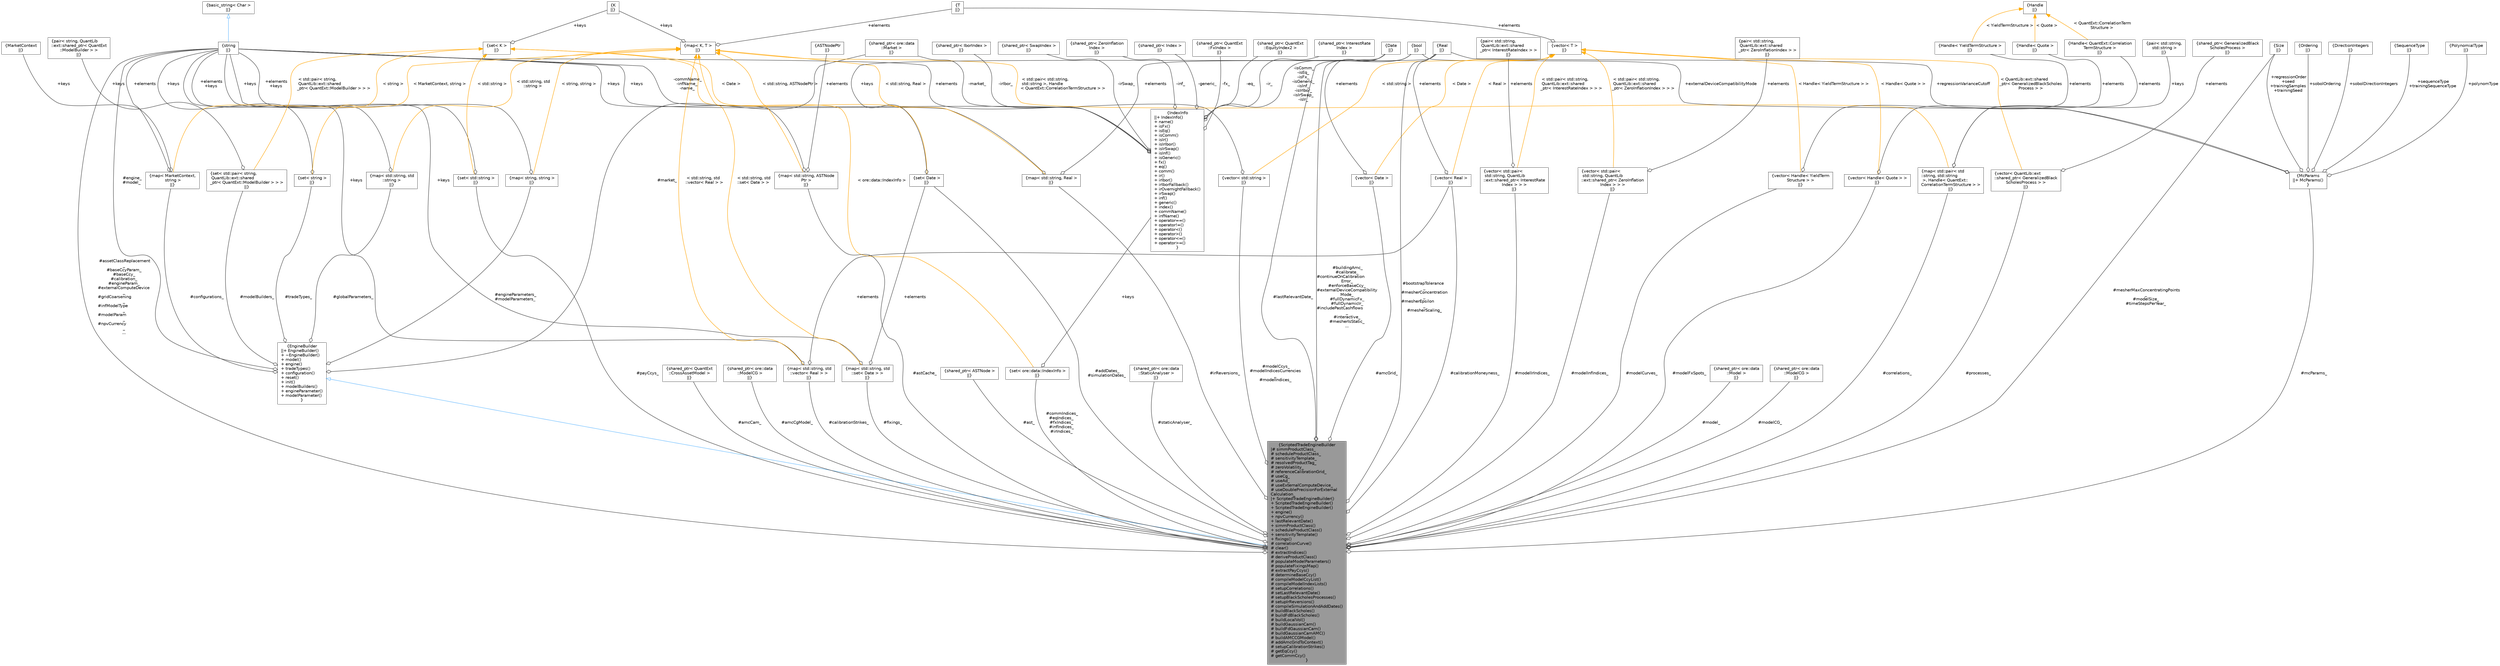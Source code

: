 digraph "ScriptedTradeEngineBuilder"
{
 // INTERACTIVE_SVG=YES
 // LATEX_PDF_SIZE
  bgcolor="transparent";
  edge [fontname=Helvetica,fontsize=10,labelfontname=Helvetica,labelfontsize=10];
  node [fontname=Helvetica,fontsize=10,shape=box,height=0.2,width=0.4];
  Node1 [label="{ScriptedTradeEngineBuilder\n|# simmProductClass_\l# scheduleProductClass_\l# sensitivityTemplate_\l# resolvedProductTag_\l# zeroVolatility_\l# referenceCalibrationGrid_\l# useCg_\l# useAd_\l# useExternalComputeDevice_\l# useDoublePrecisionForExternal\lCalculation_\l|+ ScriptedTradeEngineBuilder()\l+ ScriptedTradeEngineBuilder()\l+ ScriptedTradeEngineBuilder()\l+ engine()\l+ npvCurrency()\l+ lastRelevantDate()\l+ simmProductClass()\l+ scheduleProductClass()\l+ sensitivityTemplate()\l+ fixings()\l# correlationCurve()\l# clear()\l# extractIndices()\l# deriveProductClass()\l# populateModelParameters()\l# populateFixingsMap()\l# extractPayCcys()\l# determineBaseCcy()\l# compileModelCcyList()\l# compileModelIndexLists()\l# setupCorrelations()\l# setLastRelevantDate()\l# setupBlackScholesProcesses()\l# setupIrReversions()\l# compileSimulationAndAddDates()\l# buildBlackScholes()\l# buildFdBlackScholes()\l# buildLocalVol()\l# buildGaussianCam()\l# buildFdGaussianCam()\l# buildGaussianCamAMC()\l# buildAMCCGModel()\l# addAmcGridToContext()\l# setupCalibrationStrikes()\l# getEqCcy()\l# getCommCcy()\l}",height=0.2,width=0.4,color="gray40", fillcolor="grey60", style="filled", fontcolor="black",tooltip=" "];
  Node2 -> Node1 [dir="back",color="steelblue1",style="solid",arrowtail="onormal"];
  Node2 [label="{EngineBuilder\n||+ EngineBuilder()\l+ ~EngineBuilder()\l+ model()\l+ engine()\l+ tradeTypes()\l+ configuration()\l+ reset()\l+ init()\l+ modelBuilders()\l+ engineParameter()\l+ modelParameter()\l}",height=0.2,width=0.4,color="gray40", fillcolor="white", style="filled",URL="$classore_1_1data_1_1_engine_builder.html",tooltip="Base PricingEngine Builder class for a specific model and engine."];
  Node3 -> Node2 [color="grey25",style="solid",label=" #engine_\n#model_" ,arrowhead="odiamond"];
  Node3 [label="{string\n||}",height=0.2,width=0.4,color="gray40", fillcolor="white", style="filled",tooltip=" "];
  Node4 -> Node3 [dir="back",color="steelblue1",style="solid",arrowtail="onormal"];
  Node4 [label="{basic_string\< Char \>\n||}",height=0.2,width=0.4,color="gray40", fillcolor="white", style="filled",tooltip=" "];
  Node5 -> Node2 [color="grey25",style="solid",label=" #tradeTypes_" ,arrowhead="odiamond"];
  Node5 [label="{set\< string \>\n||}",height=0.2,width=0.4,color="gray40", fillcolor="white", style="filled",tooltip=" "];
  Node3 -> Node5 [color="grey25",style="solid",label=" +keys" ,arrowhead="odiamond"];
  Node6 -> Node5 [dir="back",color="orange",style="solid",label=" \< string \>" ];
  Node6 [label="{set\< K \>\n||}",height=0.2,width=0.4,color="gray40", fillcolor="white", style="filled",tooltip=" "];
  Node7 -> Node6 [color="grey25",style="solid",label=" +keys" ,arrowhead="odiamond"];
  Node7 [label="{K\n||}",height=0.2,width=0.4,color="gray40", fillcolor="white", style="filled",tooltip=" "];
  Node8 -> Node2 [color="grey25",style="solid",label=" #market_" ,arrowhead="odiamond"];
  Node8 [label="{shared_ptr\< ore::data\l::Market \>\n||}",height=0.2,width=0.4,color="gray40", fillcolor="white", style="filled",tooltip=" "];
  Node9 -> Node2 [color="grey25",style="solid",label=" #configurations_" ,arrowhead="odiamond"];
  Node9 [label="{map\< MarketContext,\l string \>\n||}",height=0.2,width=0.4,color="gray40", fillcolor="white", style="filled",tooltip=" "];
  Node10 -> Node9 [color="grey25",style="solid",label=" +keys" ,arrowhead="odiamond"];
  Node10 [label="{MarketContext\n||}",height=0.2,width=0.4,color="gray40", fillcolor="white", style="filled",tooltip=" "];
  Node3 -> Node9 [color="grey25",style="solid",label=" +elements" ,arrowhead="odiamond"];
  Node11 -> Node9 [dir="back",color="orange",style="solid",label=" \< MarketContext, string \>" ];
  Node11 [label="{map\< K, T \>\n||}",height=0.2,width=0.4,color="gray40", fillcolor="white", style="filled",tooltip=" "];
  Node7 -> Node11 [color="grey25",style="solid",label=" +keys" ,arrowhead="odiamond"];
  Node12 -> Node11 [color="grey25",style="solid",label=" +elements" ,arrowhead="odiamond"];
  Node12 [label="{T\n||}",height=0.2,width=0.4,color="gray40", fillcolor="white", style="filled",tooltip=" "];
  Node13 -> Node2 [color="grey25",style="solid",label=" #engineParameters_\n#modelParameters_" ,arrowhead="odiamond"];
  Node13 [label="{map\< string, string \>\n||}",height=0.2,width=0.4,color="gray40", fillcolor="white", style="filled",tooltip=" "];
  Node3 -> Node13 [color="grey25",style="solid",label=" +elements\n+keys" ,arrowhead="odiamond"];
  Node11 -> Node13 [dir="back",color="orange",style="solid",label=" \< string, string \>" ];
  Node14 -> Node2 [color="grey25",style="solid",label=" #globalParameters_" ,arrowhead="odiamond"];
  Node14 [label="{map\< std::string, std\l::string \>\n||}",height=0.2,width=0.4,color="gray40", fillcolor="white", style="filled",tooltip=" "];
  Node3 -> Node14 [color="grey25",style="solid",label=" +elements\n+keys" ,arrowhead="odiamond"];
  Node11 -> Node14 [dir="back",color="orange",style="solid",label=" \< std::string, std\l::string \>" ];
  Node15 -> Node2 [color="grey25",style="solid",label=" #modelBuilders_" ,arrowhead="odiamond"];
  Node15 [label="{set\< std::pair\< string,\l QuantLib::ext::shared\l_ptr\< QuantExt::ModelBuilder \> \> \>\n||}",height=0.2,width=0.4,color="gray40", fillcolor="white", style="filled",tooltip=" "];
  Node16 -> Node15 [color="grey25",style="solid",label=" +keys" ,arrowhead="odiamond"];
  Node16 [label="{pair\< string, QuantLib\l::ext::shared_ptr\< QuantExt\l::ModelBuilder \> \>\n||}",height=0.2,width=0.4,color="gray40", fillcolor="white", style="filled",tooltip=" "];
  Node6 -> Node15 [dir="back",color="orange",style="solid",label=" \< std::pair\< string,\l QuantLib::ext::shared\l_ptr\< QuantExt::ModelBuilder \> \> \>" ];
  Node17 -> Node1 [color="grey25",style="solid",label=" #buildingAmc_\n#calibrate_\n#continueOnCalibration\lError_\n#enforceBaseCcy_\n#externalDeviceCompatibility\lMode_\n#fullDynamicFx_\n#fullDynamicIr_\n#includePastCashflows\l_\n#interactive_\n#mesherIsStatic_\n..." ,arrowhead="odiamond"];
  Node17 [label="{bool\n||}",height=0.2,width=0.4,color="gray40", fillcolor="white", style="filled",URL="$classbool.html",tooltip=" "];
  Node18 -> Node1 [color="grey25",style="solid",label=" #amcCam_" ,arrowhead="odiamond"];
  Node18 [label="{shared_ptr\< QuantExt\l::CrossAssetModel \>\n||}",height=0.2,width=0.4,color="gray40", fillcolor="white", style="filled",tooltip=" "];
  Node19 -> Node1 [color="grey25",style="solid",label=" #amcCgModel_" ,arrowhead="odiamond"];
  Node19 [label="{shared_ptr\< ore::data\l::ModelCG \>\n||}",height=0.2,width=0.4,color="gray40", fillcolor="white", style="filled",tooltip=" "];
  Node20 -> Node1 [color="grey25",style="solid",label=" #amcGrid_" ,arrowhead="odiamond"];
  Node20 [label="{vector\< Date \>\n||}",height=0.2,width=0.4,color="gray40", fillcolor="white", style="filled",tooltip=" "];
  Node21 -> Node20 [color="grey25",style="solid",label=" +elements" ,arrowhead="odiamond"];
  Node21 [label="{Date\n||}",height=0.2,width=0.4,color="gray40", fillcolor="white", style="filled",tooltip=" "];
  Node22 -> Node20 [dir="back",color="orange",style="solid",label=" \< Date \>" ];
  Node22 [label="{vector\< T \>\n||}",height=0.2,width=0.4,color="gray40", fillcolor="white", style="filled",tooltip=" "];
  Node12 -> Node22 [color="grey25",style="solid",label=" +elements" ,arrowhead="odiamond"];
  Node23 -> Node1 [color="grey25",style="solid",label=" #astCache_" ,arrowhead="odiamond"];
  Node23 [label="{map\< std::string, ASTNode\lPtr \>\n||}",height=0.2,width=0.4,color="gray40", fillcolor="white", style="filled",tooltip=" "];
  Node3 -> Node23 [color="grey25",style="solid",label=" +keys" ,arrowhead="odiamond"];
  Node24 -> Node23 [color="grey25",style="solid",label=" +elements" ,arrowhead="odiamond"];
  Node24 [label="{ASTNodePtr\n||}",height=0.2,width=0.4,color="gray40", fillcolor="white", style="filled",tooltip=" "];
  Node11 -> Node23 [dir="back",color="orange",style="solid",label=" \< std::string, ASTNodePtr \>" ];
  Node25 -> Node1 [color="grey25",style="solid",label=" #ast_" ,arrowhead="odiamond"];
  Node25 [label="{shared_ptr\< ASTNode \>\n||}",height=0.2,width=0.4,color="gray40", fillcolor="white", style="filled",tooltip=" "];
  Node3 -> Node1 [color="grey25",style="solid",label=" #assetClassReplacement\l_\n#baseCcyParam_\n#baseCcy_\n#calibration_\n#engineParam_\n#externalComputeDevice\l_\n#gridCoarsening\l_\n#infModelType\l_\n#modelParam\l_\n#npvCurrency\l_\n..." ,arrowhead="odiamond"];
  Node21 -> Node1 [color="grey25",style="solid",label=" #lastRelevantDate_" ,arrowhead="odiamond"];
  Node26 -> Node1 [color="grey25",style="solid",label=" #fixings_" ,arrowhead="odiamond"];
  Node26 [label="{map\< std::string, std\l::set\< Date \> \>\n||}",height=0.2,width=0.4,color="gray40", fillcolor="white", style="filled",tooltip=" "];
  Node3 -> Node26 [color="grey25",style="solid",label=" +keys" ,arrowhead="odiamond"];
  Node27 -> Node26 [color="grey25",style="solid",label=" +elements" ,arrowhead="odiamond"];
  Node27 [label="{set\< Date \>\n||}",height=0.2,width=0.4,color="gray40", fillcolor="white", style="filled",tooltip=" "];
  Node21 -> Node27 [color="grey25",style="solid",label=" +keys" ,arrowhead="odiamond"];
  Node6 -> Node27 [dir="back",color="orange",style="solid",label=" \< Date \>" ];
  Node11 -> Node26 [dir="back",color="orange",style="solid",label=" \< std::string, std\l::set\< Date \> \>" ];
  Node28 -> Node1 [color="grey25",style="solid",label=" #staticAnalyser_" ,arrowhead="odiamond"];
  Node28 [label="{shared_ptr\< ore::data\l::StaticAnalyser \>\n||}",height=0.2,width=0.4,color="gray40", fillcolor="white", style="filled",tooltip=" "];
  Node29 -> Node1 [color="grey25",style="solid",label=" #commIndices_\n#eqIndices_\n#fxIndices_\n#infIndices_\n#irIndices_" ,arrowhead="odiamond"];
  Node29 [label="{set\< ore::data::IndexInfo \>\n||}",height=0.2,width=0.4,color="gray40", fillcolor="white", style="filled",tooltip=" "];
  Node30 -> Node29 [color="grey25",style="solid",label=" +keys" ,arrowhead="odiamond"];
  Node30 [label="{IndexInfo\n||+ IndexInfo()\l+ name()\l+ isFx()\l+ isEq()\l+ isComm()\l+ isIr()\l+ isIrIbor()\l+ isIrSwap()\l+ isInf()\l+ isGeneric()\l+ fx()\l+ eq()\l+ comm()\l+ ir()\l+ irIbor()\l+ irIborFallback()\l+ irOvernightFallback()\l+ irSwap()\l+ inf()\l+ generic()\l+ index()\l+ commName()\l+ infName()\l+ operator==()\l+ operator!=()\l+ operator\<()\l+ operator\>()\l+ operator\<=()\l+ operator\>=()\l}",height=0.2,width=0.4,color="gray40", fillcolor="white", style="filled",URL="$classore_1_1data_1_1_index_info.html",tooltip=" "];
  Node3 -> Node30 [color="grey25",style="solid",label=" -commName_\n-infName_\n-name_" ,arrowhead="odiamond"];
  Node8 -> Node30 [color="grey25",style="solid",label=" -market_" ,arrowhead="odiamond"];
  Node17 -> Node30 [color="grey25",style="solid",label=" -isComm_\n-isEq_\n-isFx_\n-isGeneric_\n-isInf_\n-isIrIbor_\n-isIrSwap_\n-isIr_" ,arrowhead="odiamond"];
  Node31 -> Node30 [color="grey25",style="solid",label=" -fx_" ,arrowhead="odiamond"];
  Node31 [label="{shared_ptr\< QuantExt\l::FxIndex \>\n||}",height=0.2,width=0.4,color="gray40", fillcolor="white", style="filled",tooltip=" "];
  Node32 -> Node30 [color="grey25",style="solid",label=" -eq_" ,arrowhead="odiamond"];
  Node32 [label="{shared_ptr\< QuantExt\l::EquityIndex2 \>\n||}",height=0.2,width=0.4,color="gray40", fillcolor="white", style="filled",tooltip=" "];
  Node33 -> Node30 [color="grey25",style="solid",label=" -ir_" ,arrowhead="odiamond"];
  Node33 [label="{shared_ptr\< InterestRate\lIndex \>\n||}",height=0.2,width=0.4,color="gray40", fillcolor="white", style="filled",tooltip=" "];
  Node34 -> Node30 [color="grey25",style="solid",label=" -irIbor_" ,arrowhead="odiamond"];
  Node34 [label="{shared_ptr\< IborIndex \>\n||}",height=0.2,width=0.4,color="gray40", fillcolor="white", style="filled",tooltip=" "];
  Node35 -> Node30 [color="grey25",style="solid",label=" -irSwap_" ,arrowhead="odiamond"];
  Node35 [label="{shared_ptr\< SwapIndex \>\n||}",height=0.2,width=0.4,color="gray40", fillcolor="white", style="filled",tooltip=" "];
  Node36 -> Node30 [color="grey25",style="solid",label=" -inf_" ,arrowhead="odiamond"];
  Node36 [label="{shared_ptr\< ZeroInflation\lIndex \>\n||}",height=0.2,width=0.4,color="gray40", fillcolor="white", style="filled",tooltip=" "];
  Node37 -> Node30 [color="grey25",style="solid",label=" -generic_" ,arrowhead="odiamond"];
  Node37 [label="{shared_ptr\< Index \>\n||}",height=0.2,width=0.4,color="gray40", fillcolor="white", style="filled",tooltip=" "];
  Node6 -> Node29 [dir="back",color="orange",style="solid",label=" \< ore::data::IndexInfo \>" ];
  Node38 -> Node1 [color="grey25",style="solid",label=" #payCcys_" ,arrowhead="odiamond"];
  Node38 [label="{set\< std::string \>\n||}",height=0.2,width=0.4,color="gray40", fillcolor="white", style="filled",tooltip=" "];
  Node3 -> Node38 [color="grey25",style="solid",label=" +keys" ,arrowhead="odiamond"];
  Node6 -> Node38 [dir="back",color="orange",style="solid",label=" \< std::string \>" ];
  Node39 -> Node1 [color="grey25",style="solid",label=" #modelCcys_\n#modelIndicesCurrencies\l_\n#modelIndices_" ,arrowhead="odiamond"];
  Node39 [label="{vector\< std::string \>\n||}",height=0.2,width=0.4,color="gray40", fillcolor="white", style="filled",tooltip=" "];
  Node3 -> Node39 [color="grey25",style="solid",label=" +elements" ,arrowhead="odiamond"];
  Node22 -> Node39 [dir="back",color="orange",style="solid",label=" \< std::string \>" ];
  Node40 -> Node1 [color="grey25",style="solid",label=" #modelCurves_" ,arrowhead="odiamond"];
  Node40 [label="{vector\< Handle\< YieldTerm\lStructure \> \>\n||}",height=0.2,width=0.4,color="gray40", fillcolor="white", style="filled",tooltip=" "];
  Node41 -> Node40 [color="grey25",style="solid",label=" +elements" ,arrowhead="odiamond"];
  Node41 [label="{Handle\< YieldTermStructure \>\n||}",height=0.2,width=0.4,color="gray40", fillcolor="white", style="filled",tooltip=" "];
  Node42 -> Node41 [dir="back",color="orange",style="solid",label=" \< YieldTermStructure \>" ];
  Node42 [label="{Handle\n||}",height=0.2,width=0.4,color="gray40", fillcolor="white", style="filled",tooltip=" "];
  Node22 -> Node40 [dir="back",color="orange",style="solid",label=" \< Handle\< YieldTermStructure \> \>" ];
  Node43 -> Node1 [color="grey25",style="solid",label=" #modelFxSpots_" ,arrowhead="odiamond"];
  Node43 [label="{vector\< Handle\< Quote \> \>\n||}",height=0.2,width=0.4,color="gray40", fillcolor="white", style="filled",tooltip=" "];
  Node44 -> Node43 [color="grey25",style="solid",label=" +elements" ,arrowhead="odiamond"];
  Node44 [label="{Handle\< Quote \>\n||}",height=0.2,width=0.4,color="gray40", fillcolor="white", style="filled",tooltip=" "];
  Node42 -> Node44 [dir="back",color="orange",style="solid",label=" \< Quote \>" ];
  Node22 -> Node43 [dir="back",color="orange",style="solid",label=" \< Handle\< Quote \> \>" ];
  Node45 -> Node1 [color="grey25",style="solid",label=" #modelIrIndices_" ,arrowhead="odiamond"];
  Node45 [label="{vector\< std::pair\<\l std::string, QuantLib\l::ext::shared_ptr\< InterestRate\lIndex \> \> \>\n||}",height=0.2,width=0.4,color="gray40", fillcolor="white", style="filled",tooltip=" "];
  Node46 -> Node45 [color="grey25",style="solid",label=" +elements" ,arrowhead="odiamond"];
  Node46 [label="{pair\< std::string,\l QuantLib::ext::shared\l_ptr\< InterestRateIndex \> \>\n||}",height=0.2,width=0.4,color="gray40", fillcolor="white", style="filled",tooltip=" "];
  Node22 -> Node45 [dir="back",color="orange",style="solid",label=" \< std::pair\< std::string,\l QuantLib::ext::shared\l_ptr\< InterestRateIndex \> \> \>" ];
  Node47 -> Node1 [color="grey25",style="solid",label=" #modelInfIndices_" ,arrowhead="odiamond"];
  Node47 [label="{vector\< std::pair\<\l std::string, QuantLib\l::ext::shared_ptr\< ZeroInflation\lIndex \> \> \>\n||}",height=0.2,width=0.4,color="gray40", fillcolor="white", style="filled",tooltip=" "];
  Node48 -> Node47 [color="grey25",style="solid",label=" +elements" ,arrowhead="odiamond"];
  Node48 [label="{pair\< std::string,\l QuantLib::ext::shared\l_ptr\< ZeroInflationIndex \> \>\n||}",height=0.2,width=0.4,color="gray40", fillcolor="white", style="filled",tooltip=" "];
  Node22 -> Node47 [dir="back",color="orange",style="solid",label=" \< std::pair\< std::string,\l QuantLib::ext::shared\l_ptr\< ZeroInflationIndex \> \> \>" ];
  Node49 -> Node1 [color="grey25",style="solid",label=" #correlations_" ,arrowhead="odiamond"];
  Node49 [label="{map\< std::pair\< std\l::string, std::string\l \>, Handle\< QuantExt::\lCorrelationTermStructure \> \>\n||}",height=0.2,width=0.4,color="gray40", fillcolor="white", style="filled",tooltip=" "];
  Node50 -> Node49 [color="grey25",style="solid",label=" +keys" ,arrowhead="odiamond"];
  Node50 [label="{pair\< std::string,\l std::string \>\n||}",height=0.2,width=0.4,color="gray40", fillcolor="white", style="filled",tooltip=" "];
  Node51 -> Node49 [color="grey25",style="solid",label=" +elements" ,arrowhead="odiamond"];
  Node51 [label="{Handle\< QuantExt::Correlation\lTermStructure \>\n||}",height=0.2,width=0.4,color="gray40", fillcolor="white", style="filled",tooltip=" "];
  Node42 -> Node51 [dir="back",color="orange",style="solid",label=" \< QuantExt::CorrelationTerm\lStructure \>" ];
  Node11 -> Node49 [dir="back",color="orange",style="solid",label=" \< std::pair\< std::string,\l std::string \>, Handle\l\< QuantExt::CorrelationTermStructure \> \>" ];
  Node52 -> Node1 [color="grey25",style="solid",label=" #processes_" ,arrowhead="odiamond"];
  Node52 [label="{vector\< QuantLib::ext\l::shared_ptr\< GeneralizedBlack\lScholesProcess \> \>\n||}",height=0.2,width=0.4,color="gray40", fillcolor="white", style="filled",tooltip=" "];
  Node53 -> Node52 [color="grey25",style="solid",label=" +elements" ,arrowhead="odiamond"];
  Node53 [label="{shared_ptr\< GeneralizedBlack\lScholesProcess \>\n||}",height=0.2,width=0.4,color="gray40", fillcolor="white", style="filled",tooltip=" "];
  Node22 -> Node52 [dir="back",color="orange",style="solid",label=" \< QuantLib::ext::shared\l_ptr\< GeneralizedBlackScholes\lProcess \> \>" ];
  Node54 -> Node1 [color="grey25",style="solid",label=" #irReversions_" ,arrowhead="odiamond"];
  Node54 [label="{map\< std::string, Real \>\n||}",height=0.2,width=0.4,color="gray40", fillcolor="white", style="filled",tooltip=" "];
  Node3 -> Node54 [color="grey25",style="solid",label=" +keys" ,arrowhead="odiamond"];
  Node55 -> Node54 [color="grey25",style="solid",label=" +elements" ,arrowhead="odiamond"];
  Node55 [label="{Real\n||}",height=0.2,width=0.4,color="gray40", fillcolor="white", style="filled",tooltip=" "];
  Node11 -> Node54 [dir="back",color="orange",style="solid",label=" \< std::string, Real \>" ];
  Node27 -> Node1 [color="grey25",style="solid",label=" #addDates_\n#simulationDates_" ,arrowhead="odiamond"];
  Node56 -> Node1 [color="grey25",style="solid",label=" #model_" ,arrowhead="odiamond"];
  Node56 [label="{shared_ptr\< ore::data\l::Model \>\n||}",height=0.2,width=0.4,color="gray40", fillcolor="white", style="filled",tooltip=" "];
  Node57 -> Node1 [color="grey25",style="solid",label=" #modelCG_" ,arrowhead="odiamond"];
  Node57 [label="{shared_ptr\< ore::data\l::ModelCG \>\n||}",height=0.2,width=0.4,color="gray40", fillcolor="white", style="filled",tooltip=" "];
  Node58 -> Node1 [color="grey25",style="solid",label=" #calibrationStrikes_" ,arrowhead="odiamond"];
  Node58 [label="{map\< std::string, std\l::vector\< Real \> \>\n||}",height=0.2,width=0.4,color="gray40", fillcolor="white", style="filled",tooltip=" "];
  Node3 -> Node58 [color="grey25",style="solid",label=" +keys" ,arrowhead="odiamond"];
  Node59 -> Node58 [color="grey25",style="solid",label=" +elements" ,arrowhead="odiamond"];
  Node59 [label="{vector\< Real \>\n||}",height=0.2,width=0.4,color="gray40", fillcolor="white", style="filled",tooltip=" "];
  Node55 -> Node59 [color="grey25",style="solid",label=" +elements" ,arrowhead="odiamond"];
  Node22 -> Node59 [dir="back",color="orange",style="solid",label=" \< Real \>" ];
  Node11 -> Node58 [dir="back",color="orange",style="solid",label=" \< std::string, std\l::vector\< Real \> \>" ];
  Node60 -> Node1 [color="grey25",style="solid",label=" #mesherMaxConcentratingPoints\l_\n#modelSize_\n#timeStepsPerYear_" ,arrowhead="odiamond"];
  Node60 [label="{Size\n||}",height=0.2,width=0.4,color="gray40", fillcolor="white", style="filled",tooltip=" "];
  Node61 -> Node1 [color="grey25",style="solid",label=" #mcParams_" ,arrowhead="odiamond"];
  Node61 [label="{McParams\n||+ McParams()\l}",height=0.2,width=0.4,color="gray40", fillcolor="white", style="filled",URL="$structore_1_1data_1_1_model_1_1_mc_params.html",tooltip=" "];
  Node60 -> Node61 [color="grey25",style="solid",label=" +regressionOrder\n+seed\n+trainingSamples\n+trainingSeed" ,arrowhead="odiamond"];
  Node62 -> Node61 [color="grey25",style="solid",label=" +sequenceType\n+trainingSequenceType" ,arrowhead="odiamond"];
  Node62 [label="{SequenceType\n||}",height=0.2,width=0.4,color="gray40", fillcolor="white", style="filled",tooltip=" "];
  Node17 -> Node61 [color="grey25",style="solid",label=" +externalDeviceCompatibilityMode" ,arrowhead="odiamond"];
  Node63 -> Node61 [color="grey25",style="solid",label=" +polynomType" ,arrowhead="odiamond"];
  Node63 [label="{PolynomialType\n||}",height=0.2,width=0.4,color="gray40", fillcolor="white", style="filled",tooltip=" "];
  Node64 -> Node61 [color="grey25",style="solid",label=" +sobolOrdering" ,arrowhead="odiamond"];
  Node64 [label="{Ordering\n||}",height=0.2,width=0.4,color="gray40", fillcolor="white", style="filled",tooltip=" "];
  Node65 -> Node61 [color="grey25",style="solid",label=" +sobolDirectionIntegers" ,arrowhead="odiamond"];
  Node65 [label="{DirectionIntegers\n||}",height=0.2,width=0.4,color="gray40", fillcolor="white", style="filled",tooltip=" "];
  Node55 -> Node61 [color="grey25",style="solid",label=" +regressionVarianceCutoff" ,arrowhead="odiamond"];
  Node59 -> Node1 [color="grey25",style="solid",label=" #calibrationMoneyness_" ,arrowhead="odiamond"];
  Node55 -> Node1 [color="grey25",style="solid",label=" #bootstrapTolerance\l_\n#mesherConcentration\l_\n#mesherEpsilon\l_\n#mesherScaling_" ,arrowhead="odiamond"];
}
